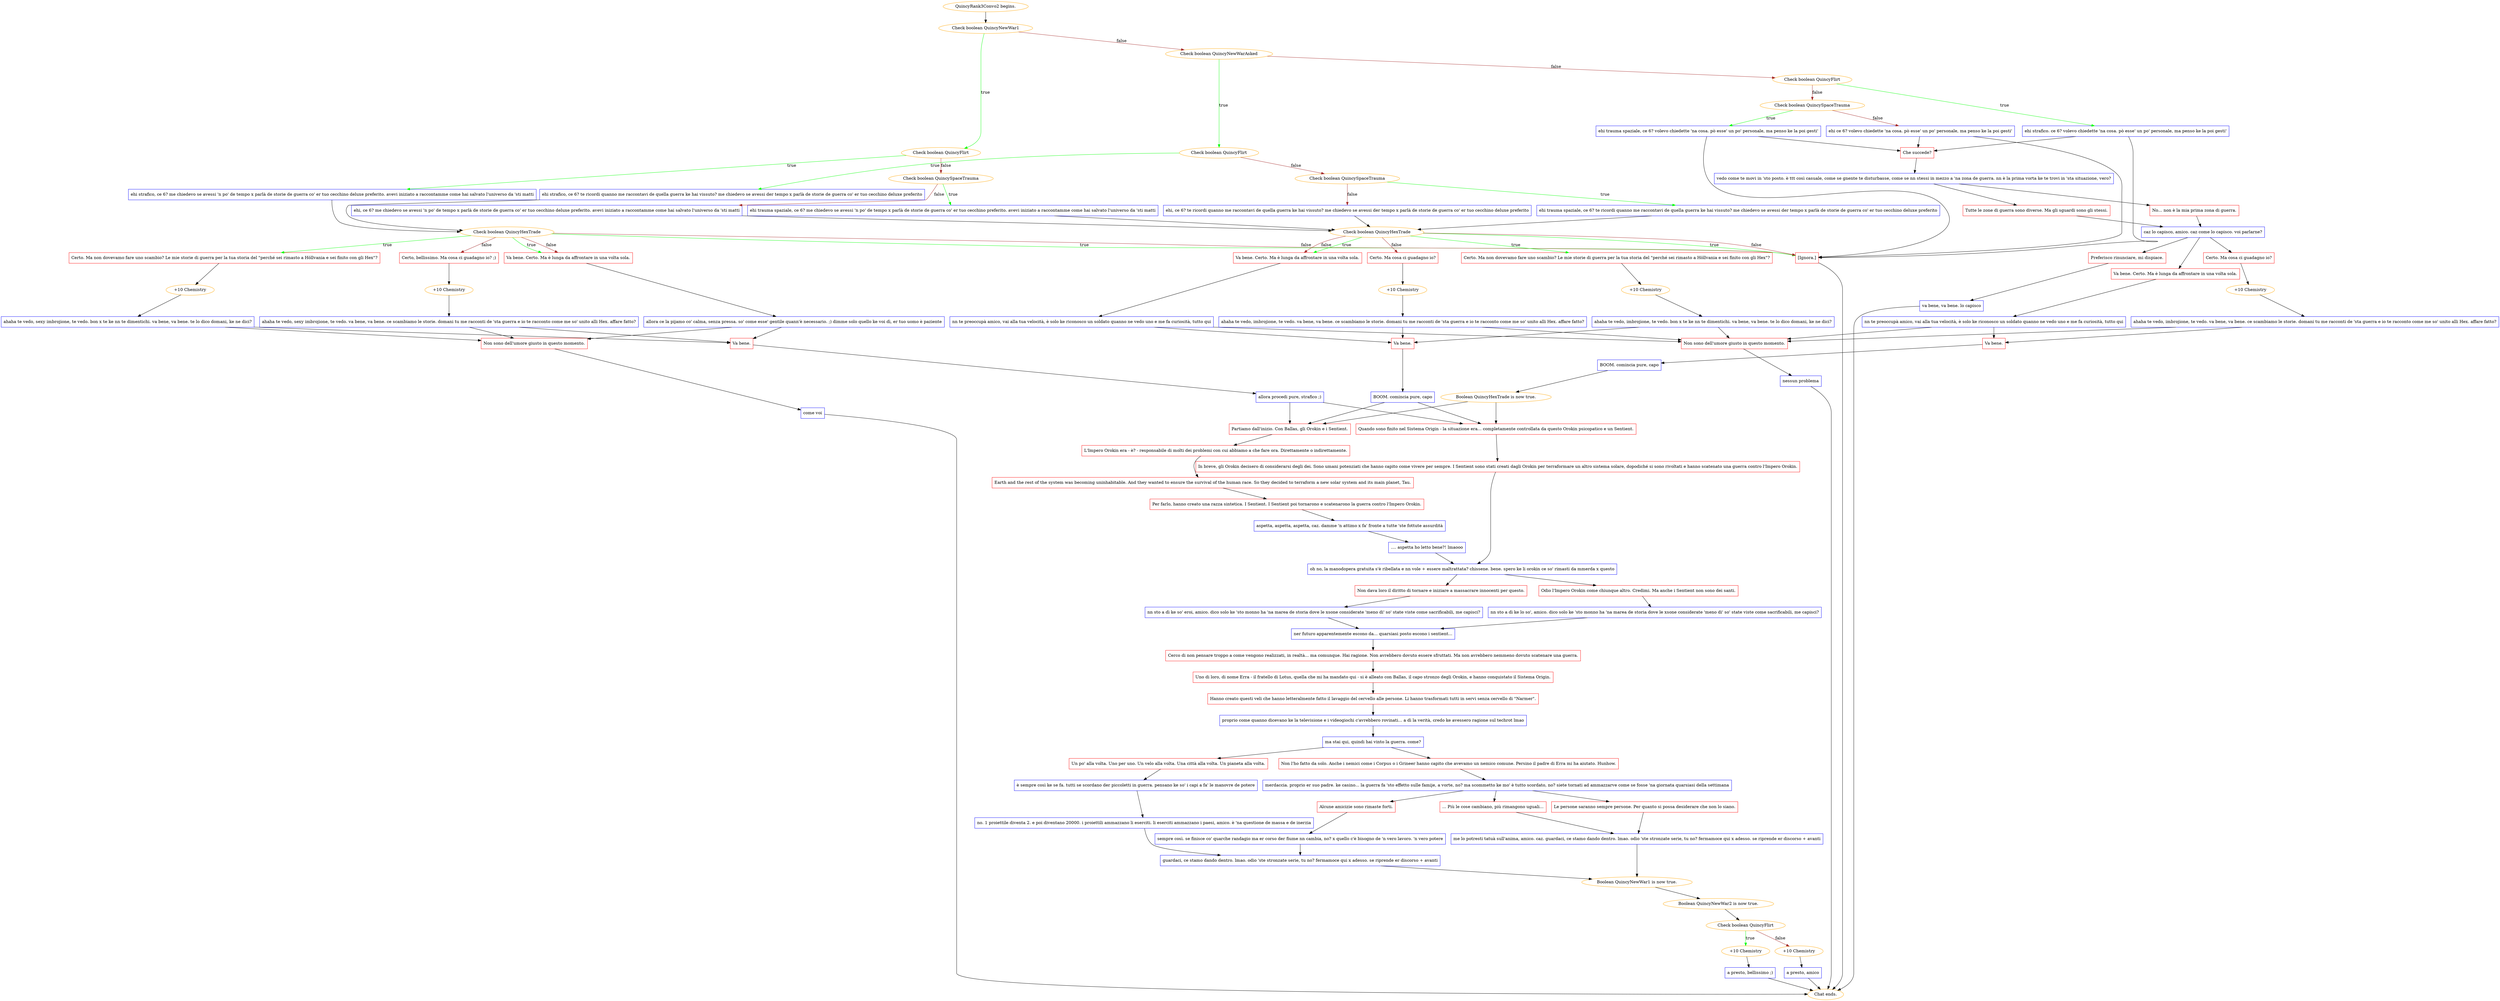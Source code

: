 digraph {
	"QuincyRank3Convo2 begins." [color=orange];
		"QuincyRank3Convo2 begins." -> j1227234177;
	j1227234177 [label="Check boolean QuincyNewWar1",color=orange];
		j1227234177 -> j3433158672 [label=true,color=green];
		j1227234177 -> j970692775 [label=false,color=brown];
	j3433158672 [label="Check boolean QuincyFlirt",color=orange];
		j3433158672 -> j3454267639 [label=true,color=green];
		j3433158672 -> j3134332762 [label=false,color=brown];
	j970692775 [label="Check boolean QuincyNewWarAsked",color=orange];
		j970692775 -> j4151139557 [label=true,color=green];
		j970692775 -> j1584210937 [label=false,color=brown];
	j3454267639 [label="ehi strafico, ce 6? me chiedevo se avessi 'n po' de tempo x parlà de storie de guerra co' er tuo cecchino deluxe preferito. avevi iniziato a raccontamme come hai salvato l'universo da 'sti matti",shape=box,color=blue];
		j3454267639 -> j2930633811;
	j3134332762 [label="Check boolean QuincySpaceTrauma",color=orange];
		j3134332762 -> j671498399 [label=true,color=green];
		j3134332762 -> j2342112859 [label=false,color=brown];
	j4151139557 [label="Check boolean QuincyFlirt",color=orange];
		j4151139557 -> j3112298316 [label=true,color=green];
		j4151139557 -> j3134221175 [label=false,color=brown];
	j1584210937 [label="Check boolean QuincyFlirt",color=orange];
		j1584210937 -> j3960671831 [label=true,color=green];
		j1584210937 -> j2192536443 [label=false,color=brown];
	j2930633811 [label="Check boolean QuincyHexTrade",color=orange];
		j2930633811 -> j2469051471 [label=true,color=green];
		j2930633811 -> j934719716 [label=true,color=green];
		j2930633811 -> j4060732423 [label=true,color=green];
		j2930633811 -> j3208831632 [label=false,color=brown];
		j2930633811 -> j934719716 [label=false,color=brown];
		j2930633811 -> j4060732423 [label=false,color=brown];
	j671498399 [label="ehi trauma spaziale, ce 6? me chiedevo se avessi 'n po' de tempo x parlà de storie de guerra co' er tuo cecchino preferito. avevi iniziato a raccontamme come hai salvato l'universo da 'sti matti",shape=box,color=blue];
		j671498399 -> j3628214946;
	j2342112859 [label="ehi, ce 6? me chiedevo se avessi 'n po' de tempo x parlà de storie de guerra co' er tuo cecchino deluxe preferito. avevi iniziato a raccontamme come hai salvato l'universo da 'sti matti",shape=box,color=blue];
		j2342112859 -> j3628214946;
	j3112298316 [label="ehi strafico, ce 6? te ricordi quanno me raccontavi de quella guerra ke hai vissuto? me chiedevo se avessi der tempo x parlà de storie de guerra co' er tuo cecchino deluxe preferito",shape=box,color=blue];
		j3112298316 -> j2930633811;
	j3134221175 [label="Check boolean QuincySpaceTrauma",color=orange];
		j3134221175 -> j2773936416 [label=true,color=green];
		j3134221175 -> j643445031 [label=false,color=brown];
	j3960671831 [label="ehi strafico. ce 6? volevo chiedette 'na cosa. pò esse' un po' personale, ma penso ke la poi gesti'",shape=box,color=blue];
		j3960671831 -> j3894756736;
		j3960671831 -> j4060732423;
	j2192536443 [label="Check boolean QuincySpaceTrauma",color=orange];
		j2192536443 -> j2629698421 [label=true,color=green];
		j2192536443 -> j3078108302 [label=false,color=brown];
	j2469051471 [label="Certo. Ma non dovevamo fare uno scambio? Le mie storie di guerra per la tua storia del \"perché sei rimasto a Höllvania e sei finito con gli Hex\"?",shape=box,color=red];
		j2469051471 -> j925738733;
	j934719716 [label="Va bene. Certo. Ma è lunga da affrontare in una volta sola.",shape=box,color=red];
		j934719716 -> j2947232933;
	j4060732423 [label="[Ignora.]",shape=box,color=red];
		j4060732423 -> "Chat ends.";
	j3208831632 [label="Certo, bellissimo. Ma cosa ci guadagno io? ;)",shape=box,color=red];
		j3208831632 -> j4215140456;
	j3628214946 [label="Check boolean QuincyHexTrade",color=orange];
		j3628214946 -> j690804711 [label=true,color=green];
		j3628214946 -> j651711175 [label=true,color=green];
		j3628214946 -> j4060732423 [label=true,color=green];
		j3628214946 -> j3806024007 [label=false,color=brown];
		j3628214946 -> j651711175 [label=false,color=brown];
		j3628214946 -> j4060732423 [label=false,color=brown];
	j2773936416 [label="ehi trauma spaziale, ce 6? te ricordi quanno me raccontavi de quella guerra ke hai vissuto? me chiedevo se avessi der tempo x parlà de storie de guerra co' er tuo cecchino deluxe preferito",shape=box,color=blue];
		j2773936416 -> j3628214946;
	j643445031 [label="ehi, ce 6? te ricordi quanno me raccontavi de quella guerra ke hai vissuto? me chiedevo se avessi der tempo x parlà de storie de guerra co' er tuo cecchino deluxe preferito",shape=box,color=blue];
		j643445031 -> j3628214946;
	j3894756736 [label="Che succede?",shape=box,color=red];
		j3894756736 -> j412726708;
	j2629698421 [label="ehi trauma spaziale, ce 6? volevo chiedette 'na cosa. pò esse' un po' personale, ma penso ke la poi gesti'",shape=box,color=blue];
		j2629698421 -> j3894756736;
		j2629698421 -> j4060732423;
	j3078108302 [label="ehi ce 6? volevo chiedette 'na cosa. pò esse' un po' personale, ma penso ke la poi gesti'",shape=box,color=blue];
		j3078108302 -> j3894756736;
		j3078108302 -> j4060732423;
	j925738733 [label="+10 Chemistry",color=orange];
		j925738733 -> j4103602479;
	j2947232933 [label="allora ce la pijamo co' calma, senza pressa. so' come esse' gentile quann'è necessario. ;) dimme solo quello ke voi dì, er tuo uomo è paziente",shape=box,color=blue];
		j2947232933 -> j3434665373;
		j2947232933 -> j2909006591;
	"Chat ends." [color=orange];
	j4215140456 [label="+10 Chemistry",color=orange];
		j4215140456 -> j1942671674;
	j690804711 [label="Certo. Ma non dovevamo fare uno scambio? Le mie storie di guerra per la tua storia del \"perché sei rimasto a Höllvania e sei finito con gli Hex\"?",shape=box,color=red];
		j690804711 -> j1676080772;
	j651711175 [label="Va bene. Certo. Ma è lunga da affrontare in una volta sola.",shape=box,color=red];
		j651711175 -> j3014605340;
	j3806024007 [label="Certo. Ma cosa ci guadagno io?",shape=box,color=red];
		j3806024007 -> j1729603751;
	j412726708 [label="vedo come te movi in 'sto posto. è ttt così casuale, come se gnente te disturbasse, come se nn stessi in mezzo a 'na zona de guerra. nn è la prima vorta ke te trovi in 'sta situazione, vero?",shape=box,color=blue];
		j412726708 -> j1792574039;
		j412726708 -> j1115249123;
	j4103602479 [label="ahaha te vedo, sexy imbrojione, te vedo. bon x te ke nn te dimentichi. va bene, va bene. te lo dico domani, ke ne dici?",shape=box,color=blue];
		j4103602479 -> j3434665373;
		j4103602479 -> j2909006591;
	j3434665373 [label="Va bene.",shape=box,color=red];
		j3434665373 -> j2479064451;
	j2909006591 [label="Non sono dell'umore giusto in questo momento.",shape=box,color=red];
		j2909006591 -> j3578805993;
	j1942671674 [label="ahaha te vedo, sexy imbrojione, te vedo. va bene, va bene. ce scambiamo le storie. domani tu me racconti de 'sta guerra e io te racconto come me so' unito alli Hex. affare fatto?",shape=box,color=blue];
		j1942671674 -> j3434665373;
		j1942671674 -> j2909006591;
	j1676080772 [label="+10 Chemistry",color=orange];
		j1676080772 -> j3845511792;
	j3014605340 [label="nn te preoccupà amico, vai alla tua velocità, è solo ke riconosco un soldato quanno ne vedo uno e me fa curiosità, tutto qui",shape=box,color=blue];
		j3014605340 -> j1988869525;
		j3014605340 -> j1005488967;
	j1729603751 [label="+10 Chemistry",color=orange];
		j1729603751 -> j4012201345;
	j1792574039 [label="No... non è la mia prima zona di guerra.",shape=box,color=red];
		j1792574039 -> j2958017928;
	j1115249123 [label="Tutte le zone di guerra sono diverse. Ma gli sguardi sono gli stessi.",shape=box,color=red];
		j1115249123 -> j2958017928;
	j2479064451 [label="allora procedi pure, strafico ;)",shape=box,color=blue];
		j2479064451 -> j1702836234;
		j2479064451 -> j3240597281;
	j3578805993 [label="come voi",shape=box,color=blue];
		j3578805993 -> "Chat ends.";
	j3845511792 [label="ahaha te vedo, imbrojione, te vedo. bon x te ke nn te dimentichi. va bene, va bene. te lo dico domani, ke ne dici?",shape=box,color=blue];
		j3845511792 -> j1988869525;
		j3845511792 -> j1005488967;
	j1988869525 [label="Va bene.",shape=box,color=red];
		j1988869525 -> j1335966129;
	j1005488967 [label="Non sono dell'umore giusto in questo momento.",shape=box,color=red];
		j1005488967 -> j3353843708;
	j4012201345 [label="ahaha te vedo, imbrojione, te vedo. va bene, va bene. ce scambiamo le storie. domani tu me racconti de 'sta guerra e io te racconto come me so' unito alli Hex. affare fatto?",shape=box,color=blue];
		j4012201345 -> j1988869525;
		j4012201345 -> j1005488967;
	j2958017928 [label="caz lo capisco, amico. caz come lo capisco. voi parlarne?",shape=box,color=blue];
		j2958017928 -> j4153506264;
		j2958017928 -> j425025927;
		j2958017928 -> j360783603;
	j1702836234 [label="Quando sono finito nel Sistema Origin - la situazione era... completamente controllata da questo Orokin psicopatico e un Sentient.",shape=box,color=red];
		j1702836234 -> j4075832700;
	j3240597281 [label="Partiamo dall'inizio. Con Ballas, gli Orokin e i Sentient.",shape=box,color=red];
		j3240597281 -> j2367409403;
	j1335966129 [label="BOOM. comincia pure, capo",shape=box,color=blue];
		j1335966129 -> j1702836234;
		j1335966129 -> j3240597281;
	j3353843708 [label="nessun problema",shape=box,color=blue];
		j3353843708 -> "Chat ends.";
	j4153506264 [label="Certo. Ma cosa ci guadagno io?",shape=box,color=red];
		j4153506264 -> j3045420651;
	j425025927 [label="Va bene. Certo. Ma è lunga da affrontare in una volta sola.",shape=box,color=red];
		j425025927 -> j2127386404;
	j360783603 [label="Preferisco rinunciare, mi dispiace.",shape=box,color=red];
		j360783603 -> j622572625;
	j4075832700 [label="In breve, gli Orokin decisero di considerarsi degli dei. Sono umani potenziati che hanno capito come vivere per sempre. I Sentient sono stati creati dagli Orokin per terraformare un altro sistema solare, dopodiché si sono rivoltati e hanno scatenato una guerra contro l'Impero Orokin.",shape=box,color=red];
		j4075832700 -> j2351581464;
	j2367409403 [label="L'Impero Orokin era - è? - responsabile di molti dei problemi con cui abbiamo a che fare ora. Direttamente o indirettamente.",shape=box,color=red];
		j2367409403 -> j1662921319;
	j3045420651 [label="+10 Chemistry",color=orange];
		j3045420651 -> j2258799160;
	j2127386404 [label="nn te preoccupà amico, vai alla tua velocità, è solo ke riconosco un soldato quanno ne vedo uno e me fa curiosità, tutto qui",shape=box,color=blue];
		j2127386404 -> j3401164666;
		j2127386404 -> j1005488967;
	j622572625 [label="va bene, va bene. lo capisco",shape=box,color=blue];
		j622572625 -> "Chat ends.";
	j2351581464 [label="oh no, la manodopera gratuita s'è ribellata e nn vole + essere maltrattata? chissene. bene. spero ke li orokin ce so' rimasti da mmerda x questo",shape=box,color=blue];
		j2351581464 -> j2767334712;
		j2351581464 -> j2513988896;
	j1662921319 [label="Earth and the rest of the system was becoming uninhabitable. And they wanted to ensure the survival of the human race. So they decided to terraform a new solar system and its main planet, Tau.",shape=box,color=red];
		j1662921319 -> j2746703564;
	j2258799160 [label="ahaha te vedo, imbrojione, te vedo. va bene, va bene. ce scambiamo le storie. domani tu me racconti de 'sta guerra e io te racconto come me so' unito alli Hex. affare fatto?",shape=box,color=blue];
		j2258799160 -> j3401164666;
		j2258799160 -> j1005488967;
	j3401164666 [label="Va bene.",shape=box,color=red];
		j3401164666 -> j1784684062;
	j2767334712 [label="Non dava loro il diritto di tornare e iniziare a massacrare innocenti per questo.",shape=box,color=red];
		j2767334712 -> j481146473;
	j2513988896 [label="Odio l'Impero Orokin come chiunque altro. Credimi. Ma anche i Sentient non sono dei santi.",shape=box,color=red];
		j2513988896 -> j3193671586;
	j2746703564 [label="Per farlo, hanno creato una razza sintetica. I Sentient. I Sentient poi tornarono e scatenarono la guerra contro l'Impero Orokin.",shape=box,color=red];
		j2746703564 -> j631648914;
	j1784684062 [label="BOOM. comincia pure, capo",shape=box,color=blue];
		j1784684062 -> j1195954959;
	j481146473 [label="nn sto a dì ke so' eroi, amico. dico solo ke 'sto monno ha 'na marea de storia dove le xsone considerate 'meno di' so' state viste come sacrificabili, me capisci?",shape=box,color=blue];
		j481146473 -> j1136158915;
	j3193671586 [label="nn sto a dì ke lo so', amico. dico solo ke 'sto monno ha 'na marea de storia dove le xsone considerate 'meno di' so' state viste come sacrificabili, me capisci?",shape=box,color=blue];
		j3193671586 -> j1136158915;
	j631648914 [label="aspetta, aspetta, aspetta, caz. damme 'n attimo x fa' fronte a tutte 'ste fottute assurdità",shape=box,color=blue];
		j631648914 -> j3467346529;
	j1195954959 [label="Boolean QuincyHexTrade is now true.",color=orange];
		j1195954959 -> j3240597281;
		j1195954959 -> j1702836234;
	j1136158915 [label="ner futuro apparentemente escono da... quarsiasi posto escono i sentient...",shape=box,color=blue];
		j1136158915 -> j4239877280;
	j3467346529 [label=".... aspetta ho letto bene?! lmaooo",shape=box,color=blue];
		j3467346529 -> j2351581464;
	j4239877280 [label="Cerco di non pensare troppo a come vengono realizzati, in realtà... ma comunque. Hai ragione. Non avrebbero dovuto essere sfruttati. Ma non avrebbero nemmeno dovuto scatenare una guerra.",shape=box,color=red];
		j4239877280 -> j393290110;
	j393290110 [label="Uno di loro, di nome Erra - il fratello di Lotus, quella che mi ha mandato qui - si è alleato con Ballas, il capo stronzo degli Orokin, e hanno conquistato il Sistema Origin.",shape=box,color=red];
		j393290110 -> j2917295649;
	j2917295649 [label="Hanno creato questi veli che hanno letteralmente fatto il lavaggio del cervello alle persone. Li hanno trasformati tutti in servi senza cervello di \"Narmer\".",shape=box,color=red];
		j2917295649 -> j1342795949;
	j1342795949 [label="proprio come quanno dicevano ke la televisione e i videogiochi c'avrebbero rovinati... a dì la verità, credo ke avessero ragione sul techrot lmao",shape=box,color=blue];
		j1342795949 -> j3881399343;
	j3881399343 [label="ma stai qui, quindi hai vinto la guerra. come?",shape=box,color=blue];
		j3881399343 -> j884072947;
		j3881399343 -> j880122733;
	j884072947 [label="Un po' alla volta. Uno per uno. Un velo alla volta. Una città alla volta. Un pianeta alla volta.",shape=box,color=red];
		j884072947 -> j2293798752;
	j880122733 [label="Non l'ho fatto da solo. Anche i nemici come i Corpus o i Grineer hanno capito che avevamo un nemico comune. Persino il padre di Erra mi ha aiutato. Hunhow.",shape=box,color=red];
		j880122733 -> j224793062;
	j2293798752 [label="è sempre così ke se fa. tutti se scordano der piccoletti in guerra. pensano ke so' i capi a fa' le manovre de potere",shape=box,color=blue];
		j2293798752 -> j4050354031;
	j224793062 [label="merdaccia. proprio er suo padre. ke casino... la guerra fa 'sto effetto sulle famije, a vorte, no? ma scommetto ke mo' è tutto scordato, no? siete tornati ad ammazzarve come se fosse 'na giornata quarsiasi della settimana",shape=box,color=blue];
		j224793062 -> j4214550779;
		j224793062 -> j453474791;
		j224793062 -> j2741153364;
	j4050354031 [label="no. 1 proiettile diventa 2. e poi diventano 20000. i proiettili ammazzano li eserciti. li eserciti ammazzano i paesi, amico. è 'na questione de massa e de inerzia",shape=box,color=blue];
		j4050354031 -> j2746330247;
	j4214550779 [label="Alcune amicizie sono rimaste forti.",shape=box,color=red];
		j4214550779 -> j4280956477;
	j453474791 [label="... Più le cose cambiano, più rimangono uguali...",shape=box,color=red];
		j453474791 -> j2856836447;
	j2741153364 [label="Le persone saranno sempre persone. Per quanto si possa desiderare che non lo siano.",shape=box,color=red];
		j2741153364 -> j2856836447;
	j2746330247 [label="guardaci, ce stamo dando dentro. lmao. odio 'ste stronzate serie, tu no? fermamoce qui x adesso. se riprende er discorso + avanti",shape=box,color=blue];
		j2746330247 -> j847916330;
	j4280956477 [label="sempre così. se finisce co' quarche randagio ma er corso der fiume nn cambia, no? x quello c'è bisogno de 'n vero lavoro. 'n vero potere",shape=box,color=blue];
		j4280956477 -> j2746330247;
	j2856836447 [label="me lo potresti tatuà sull'anima, amico. caz. guardaci, ce stamo dando dentro. lmao. odio 'ste stronzate serie, tu no? fermamoce qui x adesso. se riprende er discorso + avanti",shape=box,color=blue];
		j2856836447 -> j847916330;
	j847916330 [label="Boolean QuincyNewWar1 is now true.",color=orange];
		j847916330 -> j59282138;
	j59282138 [label="Boolean QuincyNewWar2 is now true.",color=orange];
		j59282138 -> j1873488807;
	j1873488807 [label="Check boolean QuincyFlirt",color=orange];
		j1873488807 -> j2801520295 [label=true,color=green];
		j1873488807 -> j782184956 [label=false,color=brown];
	j2801520295 [label="+10 Chemistry",color=orange];
		j2801520295 -> j2725064908;
	j782184956 [label="+10 Chemistry",color=orange];
		j782184956 -> j1633191265;
	j2725064908 [label="a presto, bellissimo ;)",shape=box,color=blue];
		j2725064908 -> "Chat ends.";
	j1633191265 [label="a presto, amico",shape=box,color=blue];
		j1633191265 -> "Chat ends.";
}